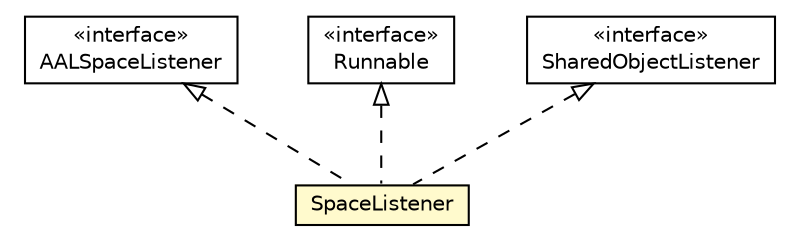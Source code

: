 #!/usr/local/bin/dot
#
# Class diagram 
# Generated by UMLGraph version R5_6-24-gf6e263 (http://www.umlgraph.org/)
#

digraph G {
	edge [fontname="Helvetica",fontsize=10,labelfontname="Helvetica",labelfontsize=10];
	node [fontname="Helvetica",fontsize=10,shape=plaintext];
	nodesep=0.25;
	ranksep=0.5;
	// org.universAAL.tools.logmonitor.bus_member.SpaceListener
	c101290 [label=<<table title="org.universAAL.tools.logmonitor.bus_member.SpaceListener" border="0" cellborder="1" cellspacing="0" cellpadding="2" port="p" bgcolor="lemonChiffon" href="./SpaceListener.html">
		<tr><td><table border="0" cellspacing="0" cellpadding="1">
<tr><td align="center" balign="center"> SpaceListener </td></tr>
		</table></td></tr>
		</table>>, URL="./SpaceListener.html", fontname="Helvetica", fontcolor="black", fontsize=10.0];
	//org.universAAL.tools.logmonitor.bus_member.SpaceListener implements org.universAAL.middleware.managers.api.AALSpaceListener
	c101587:p -> c101290:p [dir=back,arrowtail=empty,style=dashed];
	//org.universAAL.tools.logmonitor.bus_member.SpaceListener implements java.lang.Runnable
	c101588:p -> c101290:p [dir=back,arrowtail=empty,style=dashed];
	//org.universAAL.tools.logmonitor.bus_member.SpaceListener implements org.universAAL.middleware.container.SharedObjectListener
	c101589:p -> c101290:p [dir=back,arrowtail=empty,style=dashed];
	// org.universAAL.middleware.managers.api.AALSpaceListener
	c101587 [label=<<table title="org.universAAL.middleware.managers.api.AALSpaceListener" border="0" cellborder="1" cellspacing="0" cellpadding="2" port="p" href="http://java.sun.com/j2se/1.4.2/docs/api/org/universAAL/middleware/managers/api/AALSpaceListener.html">
		<tr><td><table border="0" cellspacing="0" cellpadding="1">
<tr><td align="center" balign="center"> &#171;interface&#187; </td></tr>
<tr><td align="center" balign="center"> AALSpaceListener </td></tr>
		</table></td></tr>
		</table>>, URL="http://java.sun.com/j2se/1.4.2/docs/api/org/universAAL/middleware/managers/api/AALSpaceListener.html", fontname="Helvetica", fontcolor="black", fontsize=10.0];
	// java.lang.Runnable
	c101588 [label=<<table title="java.lang.Runnable" border="0" cellborder="1" cellspacing="0" cellpadding="2" port="p" href="http://java.sun.com/j2se/1.4.2/docs/api/java/lang/Runnable.html">
		<tr><td><table border="0" cellspacing="0" cellpadding="1">
<tr><td align="center" balign="center"> &#171;interface&#187; </td></tr>
<tr><td align="center" balign="center"> Runnable </td></tr>
		</table></td></tr>
		</table>>, URL="http://java.sun.com/j2se/1.4.2/docs/api/java/lang/Runnable.html", fontname="Helvetica", fontcolor="black", fontsize=10.0];
	// org.universAAL.middleware.container.SharedObjectListener
	c101589 [label=<<table title="org.universAAL.middleware.container.SharedObjectListener" border="0" cellborder="1" cellspacing="0" cellpadding="2" port="p" href="http://java.sun.com/j2se/1.4.2/docs/api/org/universAAL/middleware/container/SharedObjectListener.html">
		<tr><td><table border="0" cellspacing="0" cellpadding="1">
<tr><td align="center" balign="center"> &#171;interface&#187; </td></tr>
<tr><td align="center" balign="center"> SharedObjectListener </td></tr>
		</table></td></tr>
		</table>>, URL="http://java.sun.com/j2se/1.4.2/docs/api/org/universAAL/middleware/container/SharedObjectListener.html", fontname="Helvetica", fontcolor="black", fontsize=10.0];
}

